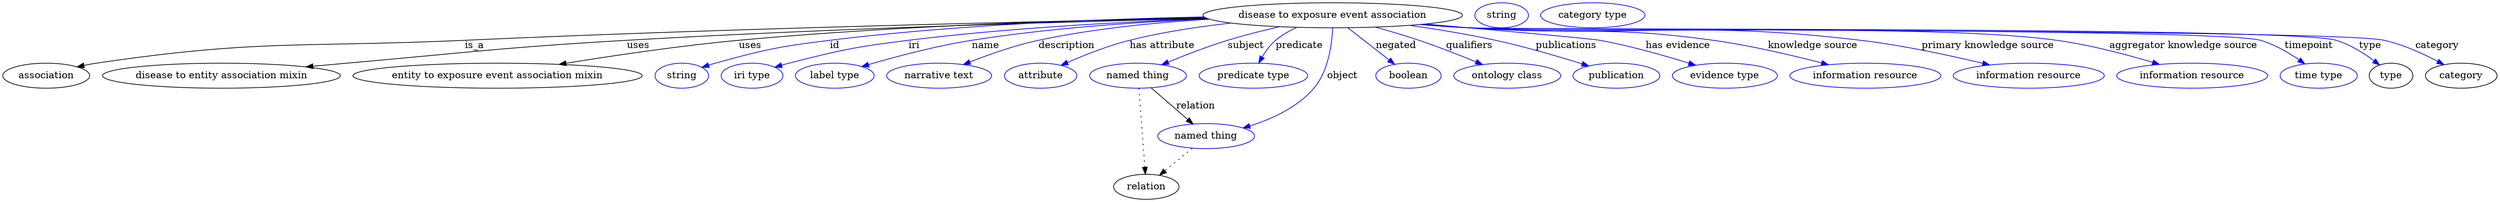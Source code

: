 digraph {
	graph [bb="0,0,3582.7,283"];
	node [label="\N"];
	"disease to exposure event association"	[height=0.5,
		label="disease to exposure event association",
		pos="1909.4,265",
		width=5.1815];
	association	[height=0.5,
		pos="62.394,178",
		width=1.7332];
	"disease to exposure event association" -> association	[label=is_a,
		lp="676.39,221.5",
		pos="e,106.48,190.8 1727.8,260.85 1485,256.2 1041.2,246.12 662.39,229 427.07,218.36 366.36,230.89 133.39,196 127.91,195.18 122.23,194.14 \
116.57,192.99"];
	"disease to entity association mixin"	[height=0.5,
		pos="313.39,178",
		width=4.7482];
	"disease to exposure event association" -> "disease to entity association mixin"	[label=uses,
		lp="911.89,221.5",
		pos="e,434.89,190.68 1728.9,260.35 1526,255.65 1186.9,245.98 895.39,229 716.43,218.57 671.97,211.76 493.39,196 477.73,194.62 461.3,193.12 \
445.01,191.62"];
	"entity to exposure event association mixin"	[height=0.5,
		pos="710.39,178",
		width=5.7773];
	"disease to exposure event association" -> "entity to exposure event association mixin"	[label=uses,
		lp="1072.9,221.5",
		pos="e,798.99,194.36 1725.6,261.89 1552.6,258.63 1286.4,250.29 1056.4,229 972.58,221.25 878.04,207.22 808.99,195.99"];
	id	[color=blue,
		height=0.5,
		label=string,
		pos="974.39,178",
		width=1.0652];
	"disease to exposure event association" -> id	[color=blue,
		label=id,
		lp="1194.4,221.5",
		pos="e,1003.4,190.01 1724.4,262.6 1578.1,259.68 1369.1,251.45 1187.4,229 1113.2,219.83 1094.5,215.87 1022.4,196 1019.3,195.14 1016.1,\
194.18 1012.9,193.17",
		style=solid];
	iri	[color=blue,
		height=0.5,
		label="iri type",
		pos="1075.4,178",
		width=1.2277];
	"disease to exposure event association" -> iri	[color=blue,
		label=iri,
		lp="1308.4,221.5",
		pos="e,1108.3,190.23 1730.3,259.93 1608.7,255.64 1444.4,246.87 1300.4,229 1223.1,219.41 1203.8,215.26 1128.4,196 1125,195.14 1121.5,194.18 \
1118,193.17",
		style=solid];
	name	[color=blue,
		height=0.5,
		label="label type",
		pos="1194.4,178",
		width=1.5707];
	"disease to exposure event association" -> name	[color=blue,
		label=name,
		lp="1411.4,221.5",
		pos="e,1233.2,191.09 1730.5,259.81 1630.3,255.49 1503.3,246.74 1391.4,229 1340,220.86 1282.4,205.5 1242.9,193.94",
		style=solid];
	description	[color=blue,
		height=0.5,
		label="narrative text",
		pos="1344.4,178",
		width=2.0943];
	"disease to exposure event association" -> description	[color=blue,
		label=description,
		lp="1526.9,221.5",
		pos="e,1379.3,194.11 1732,259.43 1655.7,254.87 1566,246.02 1486.4,229 1452.8,221.82 1416.2,208.82 1388.6,197.88",
		style=solid];
	"has attribute"	[color=blue,
		height=0.5,
		label=attribute,
		pos="1489.4,178",
		width=1.4443];
	"disease to exposure event association" -> "has attribute"	[color=blue,
		label="has attribute",
		lp="1664.4,221.5",
		pos="e,1518.7,192.91 1763.3,253.81 1716.2,248.59 1664.2,240.74 1617.4,229 1586.5,221.26 1553.1,208.02 1528.2,197.11",
		style=solid];
	subject	[color=blue,
		height=0.5,
		label="named thing",
		pos="1629.4,178",
		width=1.9318];
	"disease to exposure event association" -> subject	[color=blue,
		label=subject,
		lp="1784.4,221.5",
		pos="e,1663.4,193.72 1833.2,248.55 1809.1,243.07 1782.4,236.41 1758.4,229 1729.4,220.07 1697.6,207.79 1672.9,197.64",
		style=solid];
	predicate	[color=blue,
		height=0.5,
		label="predicate type",
		pos="1795.4,178",
		width=2.1665];
	"disease to exposure event association" -> predicate	[color=blue,
		label=predicate,
		lp="1861.4,221.5",
		pos="e,1803.1,196.16 1857.7,247.5 1847,242.61 1836.3,236.5 1827.4,229 1819.7,222.45 1813.1,213.54 1808,205.07",
		style=solid];
	object	[color=blue,
		height=0.5,
		label="named thing",
		pos="1727.4,91",
		width=1.9318];
	"disease to exposure event association" -> object	[color=blue,
		label=object,
		lp="1923.4,178",
		pos="e,1780.6,102.76 1909.4,246.82 1908.4,224.32 1903.6,184.85 1882.4,160 1858.9,132.43 1822.1,115.65 1790.3,105.65",
		style=solid];
	negated	[color=blue,
		height=0.5,
		label=boolean,
		pos="2018.4,178",
		width=1.2999];
	"disease to exposure event association" -> negated	[color=blue,
		label=negated,
		lp="2000.4,221.5",
		pos="e,1998.5,194.54 1931.2,247 1948.2,233.73 1972,215.18 1990.4,200.81",
		style=solid];
	qualifiers	[color=blue,
		height=0.5,
		label="ontology class",
		pos="2159.4,178",
		width=2.1304];
	"disease to exposure event association" -> qualifiers	[color=blue,
		label=qualifiers,
		lp="2105.9,221.5",
		pos="e,2124.2,194.1 1971,247.97 1991,242.39 2013.3,235.81 2033.4,229 2060.7,219.75 2090.8,207.89 2114.7,198.04",
		style=solid];
	publications	[color=blue,
		height=0.5,
		label=publication,
		pos="2316.4,178",
		width=1.7332];
	"disease to exposure event association" -> publications	[color=blue,
		label=publications,
		lp="2245.4,221.5",
		pos="e,2276.9,192.03 2020.4,250.48 2059.4,244.91 2103.6,237.69 2143.4,229 2185.7,219.78 2232.8,205.92 2267.1,195.13",
		style=solid];
	"has evidence"	[color=blue,
		height=0.5,
		label="evidence type",
		pos="2472.4,178",
		width=2.0943];
	"disease to exposure event association" -> "has evidence"	[color=blue,
		label="has evidence",
		lp="2404.9,221.5",
		pos="e,2430.6,193.01 2042.9,252.41 2148.7,243.13 2280.9,231.29 2293.4,229 2337.1,220.98 2385.5,207.14 2420.9,196.05",
		style=solid];
	"knowledge source"	[color=blue,
		height=0.5,
		label="information resource",
		pos="2674.4,178",
		width=3.015];
	"disease to exposure event association" -> "knowledge source"	[color=blue,
		label="knowledge source",
		lp="2598.9,221.5",
		pos="e,2621.3,193.83 2039.5,252.07 2061.5,250.24 2084.1,248.47 2105.4,247 2260.8,236.27 2301.1,250.42 2455.4,229 2508.6,221.61 2568,207.7 \
2611.5,196.42",
		style=solid];
	"primary knowledge source"	[color=blue,
		height=0.5,
		label="information resource",
		pos="2909.4,178",
		width=3.015];
	"disease to exposure event association" -> "primary knowledge source"	[color=blue,
		label="primary knowledge source",
		lp="2850.4,221.5",
		pos="e,2853.1,193.49 2037.4,251.88 2060.1,250.03 2083.4,248.3 2105.4,247 2354.9,232.2 2419.2,258.39 2667.4,229 2727.5,221.89 2794.8,207.45 \
2843.1,195.9",
		style=solid];
	"aggregator knowledge source"	[color=blue,
		height=0.5,
		label="information resource",
		pos="3144.4,178",
		width=3.015];
	"disease to exposure event association" -> "aggregator knowledge source"	[color=blue,
		label="aggregator knowledge source",
		lp="3131.9,221.5",
		pos="e,3097.3,194.32 2036.4,251.77 2059.3,249.91 2083.1,248.21 2105.4,247 2292.7,236.89 2763.5,254.47 2949.4,229 2996.6,222.53 3048.8,\
208.78 3087.3,197.33",
		style=solid];
	timepoint	[color=blue,
		height=0.5,
		label="time type",
		pos="3326.4,178",
		width=1.5346];
	"disease to exposure event association" -> timepoint	[color=blue,
		label=timepoint,
		lp="3312.4,221.5",
		pos="e,3306.4,195.02 2035.6,251.73 2058.8,249.85 2082.8,248.16 2105.4,247 2168.5,243.77 3181.6,246.24 3242.4,229 3262.3,223.35 3282.3,\
211.72 3297.8,201.1",
		style=solid];
	type	[height=0.5,
		pos="3430.4,178",
		width=0.86659];
	"disease to exposure event association" -> type	[color=blue,
		label=type,
		lp="3400.4,221.5",
		pos="e,3413.9,193.33 2035.6,251.71 2058.8,249.83 2082.8,248.14 2105.4,247 2174.5,243.51 3285,248.75 3351.4,229 3371.3,223.08 3391,210.59 \
3405.8,199.58",
		style=solid];
	category	[height=0.5,
		pos="3531.4,178",
		width=1.4263];
	"disease to exposure event association" -> category	[color=blue,
		label=category,
		lp="3496.9,221.5",
		pos="e,3506.4,193.84 2035.3,251.72 2058.6,249.83 2082.7,248.14 2105.4,247 2178.4,243.34 3349.1,244.83 3420.4,229 3447.5,222.97 3476.1,\
209.94 3497.4,198.69",
		style=solid];
	subject -> object	[label=relation,
		lp="1712.4,134.5",
		pos="e,1708.6,108.34 1648.3,160.61 1663.2,147.68 1684.2,129.47 1700.8,115.07"];
	relation	[height=0.5,
		pos="1641.4,18",
		width=1.2999];
	subject -> relation	[pos="e,1640.1,36.188 1630.7,159.79 1632.8,132.48 1636.8,78.994 1639.3,46.38",
		style=dotted];
	object -> relation	[pos="e,1660.3,34.647 1707.4,73.533 1695.8,63.922 1681,51.669 1668.3,41.213",
		style=dotted];
	association_type	[color=blue,
		height=0.5,
		label=string,
		pos="2152.4,265",
		width=1.0652];
	association_category	[color=blue,
		height=0.5,
		label="category type",
		pos="2283.4,265",
		width=2.0762];
}
